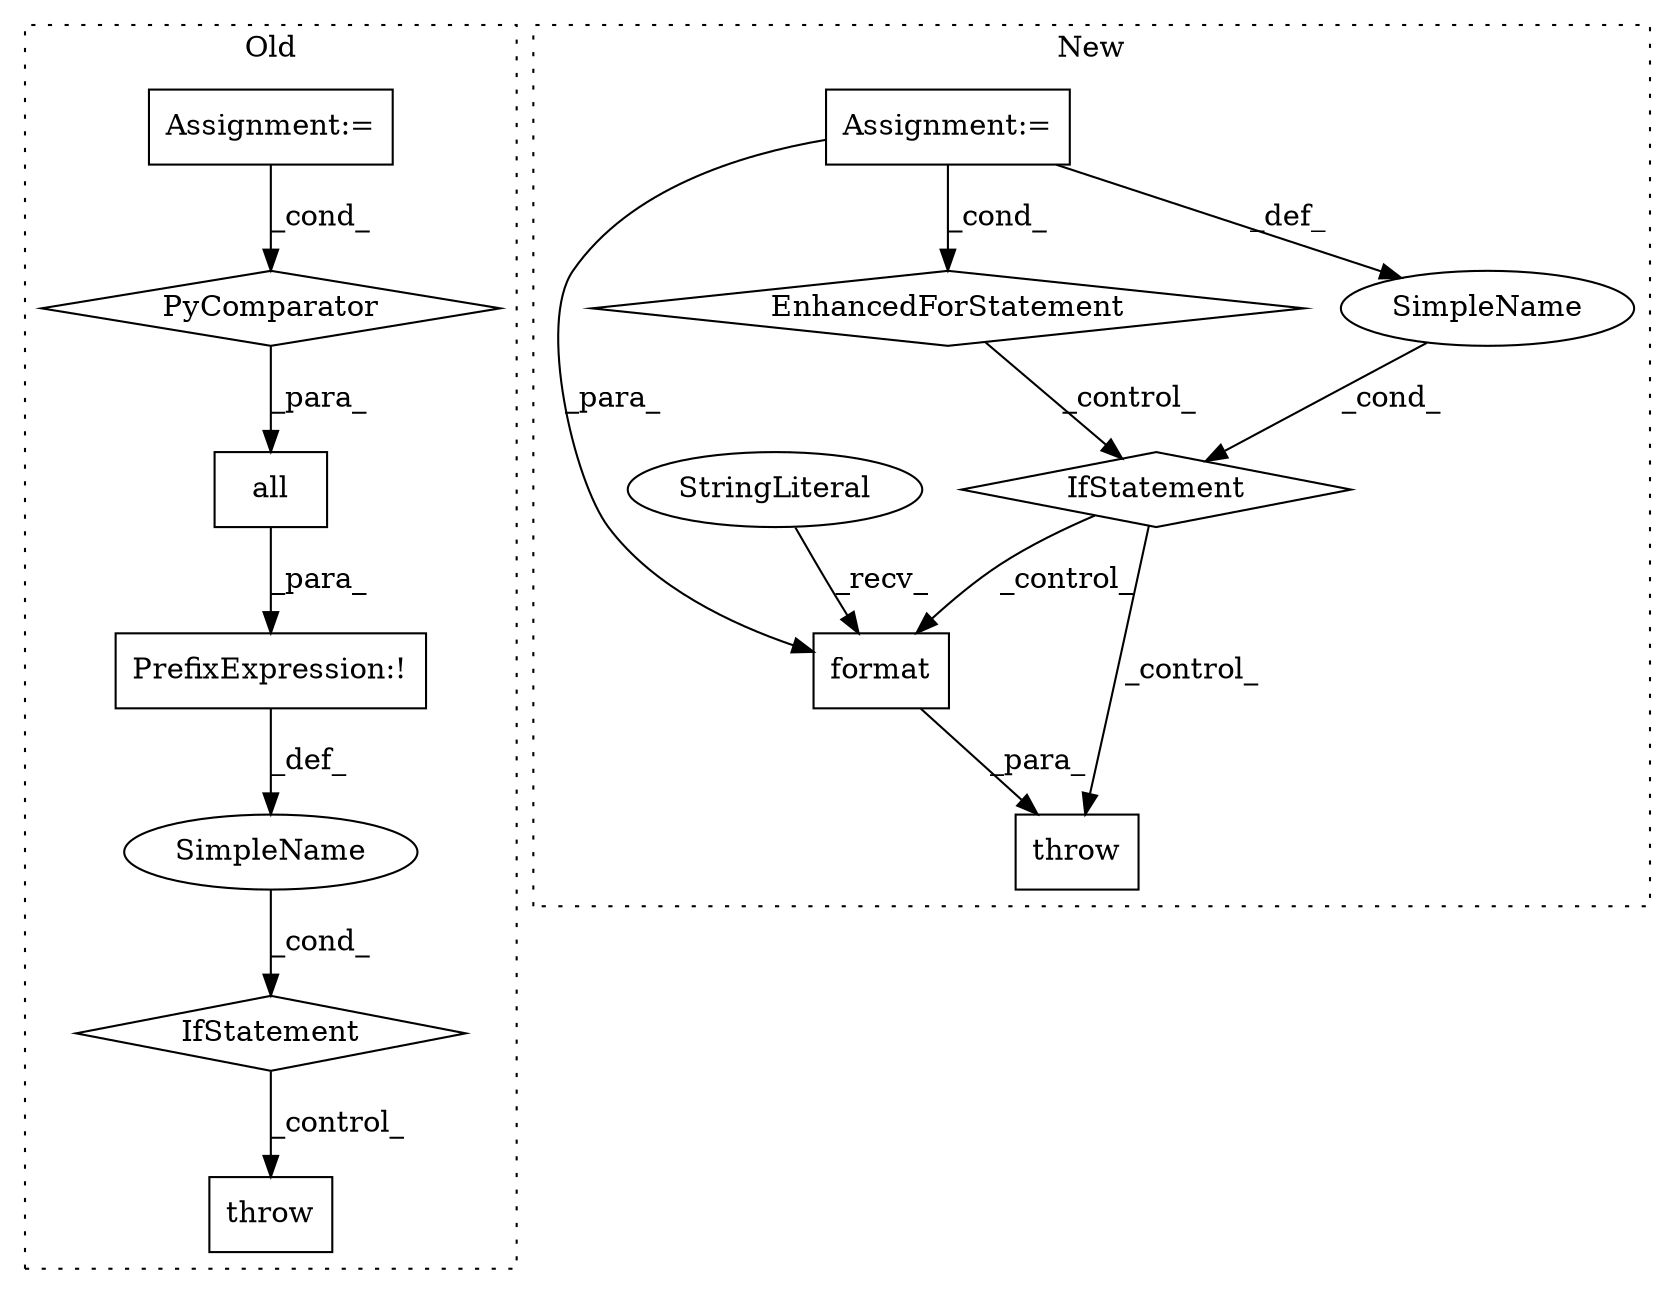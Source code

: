digraph G {
subgraph cluster0 {
1 [label="all" a="32" s="3886,4129" l="13,-3" shape="box"];
3 [label="IfStatement" a="25" s="3881,4126" l="4,2" shape="diamond"];
8 [label="PrefixExpression:!" a="38" s="3885" l="1" shape="box"];
9 [label="SimpleName" a="42" s="" l="" shape="ellipse"];
10 [label="throw" a="53" s="4136" l="6" shape="box"];
11 [label="Assignment:=" a="7" s="4095" l="28" shape="box"];
12 [label="PyComparator" a="113" s="4095" l="28" shape="diamond"];
label = "Old";
style="dotted";
}
subgraph cluster1 {
2 [label="format" a="32" s="4157,4183" l="7,1" shape="box"];
4 [label="IfStatement" a="25" s="3967,4005" l="12,2" shape="diamond"];
5 [label="SimpleName" a="42" s="" l="" shape="ellipse"];
6 [label="StringLiteral" a="45" s="4040" l="116" shape="ellipse"];
7 [label="throw" a="53" s="4019" l="6" shape="box"];
13 [label="Assignment:=" a="7" s="3480,3568" l="63,2" shape="box"];
14 [label="EnhancedForStatement" a="70" s="3876,3955" l="57,2" shape="diamond"];
label = "New";
style="dotted";
}
1 -> 8 [label="_para_"];
2 -> 7 [label="_para_"];
3 -> 10 [label="_control_"];
4 -> 2 [label="_control_"];
4 -> 7 [label="_control_"];
5 -> 4 [label="_cond_"];
6 -> 2 [label="_recv_"];
8 -> 9 [label="_def_"];
9 -> 3 [label="_cond_"];
11 -> 12 [label="_cond_"];
12 -> 1 [label="_para_"];
13 -> 5 [label="_def_"];
13 -> 2 [label="_para_"];
13 -> 14 [label="_cond_"];
14 -> 4 [label="_control_"];
}